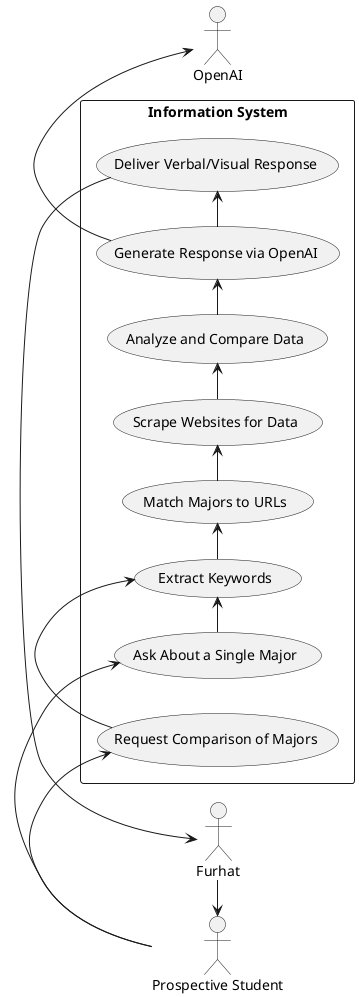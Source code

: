 @startuml
left to right direction
actor "Prospective Student" as User
actor "OpenAI" as OpenAI
actor "Furhat" as Furhat

rectangle "Information System" {
    usecase "Ask About a Single Major" as SingleMajor
    usecase "Request Comparison of Majors" as CompareMajors
    usecase "Extract Keywords" as ExtractKeywords
    usecase "Match Majors to URLs" as MatchURLs
    usecase "Scrape Websites for Data" as ScrapeData
    usecase "Analyze and Compare Data" as AnalyzeCompare
    usecase "Generate Response via OpenAI" as GenerateResponse
    usecase "Deliver Verbal/Visual Response" as DeliverResponse
}

User -> SingleMajor
User -> CompareMajors
SingleMajor -> ExtractKeywords
CompareMajors -> ExtractKeywords
ExtractKeywords -> MatchURLs
MatchURLs -> ScrapeData
ScrapeData -> AnalyzeCompare
AnalyzeCompare -> GenerateResponse
GenerateResponse -> OpenAI
GenerateResponse -> DeliverResponse
DeliverResponse -> Furhat
Furhat -> User
@enduml